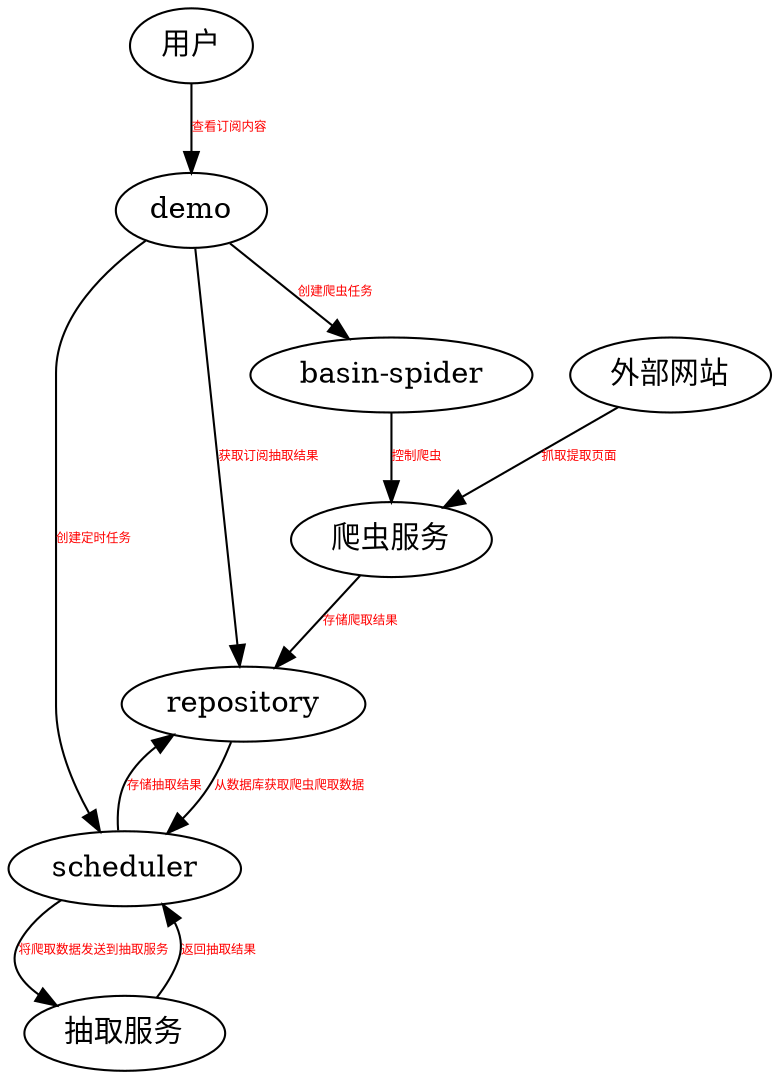 digraph G {

    edge [ fontname=Helvetica, fontcolor=red, fontsize=6 ];

    "user" [label="用户"]
    "website" [label="外部网站"]
    "extractor"  [label="抽取服务"]
    "udb-spider" [label="爬虫服务"]
    

    "demo" -> "basin-spider" [label="创建爬虫任务"];
    "demo" -> "scheduler" [label="创建定时任务"];
    "demo" -> "repository" [label="获取订阅抽取结果"];
    "user" ->  "demo" [label="查看订阅内容"];
    "extractor" -> "scheduler" [label="返回抽取结果"]
    "scheduler" -> "repository" [label="存储抽取结果"]
    "repository" -> "scheduler" [label="从数据库获取爬虫爬取数据"]
    "scheduler" -> "extractor" [label="将爬取数据发送到抽取服务"]
    "website" -> "udb-spider" [label="抓取提取页面"];
    "udb-spider" -> "repository" [label="存储爬取结果"];
    "basin-spider" -> "udb-spider" [label="控制爬虫"];
    
}